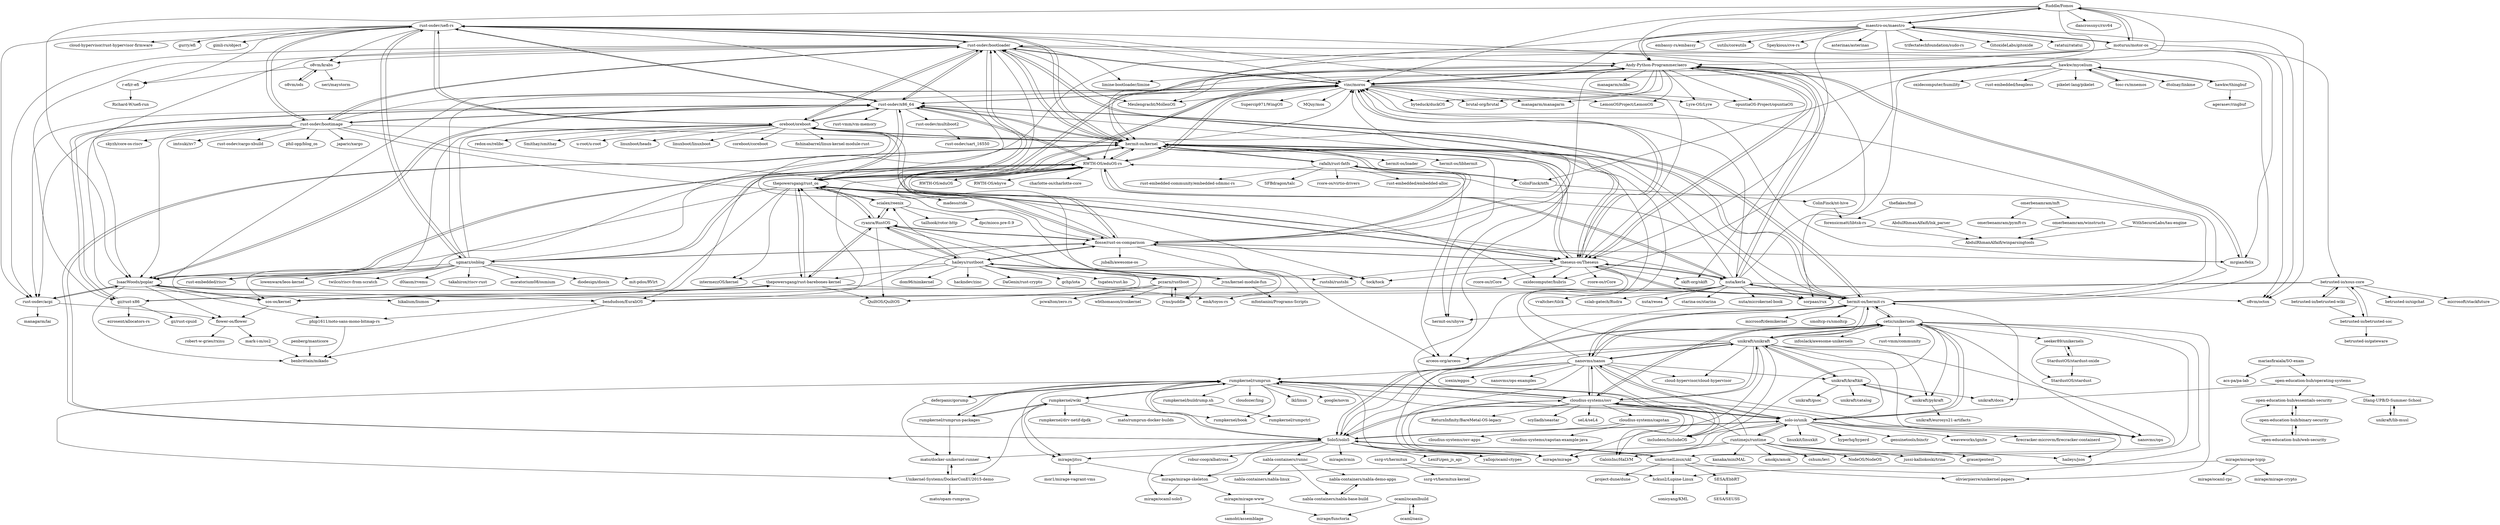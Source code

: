 digraph G {
"rust-osdev/uefi-rs" -> "rust-osdev/bootloader"
"rust-osdev/uefi-rs" -> "rust-osdev/x86_64"
"rust-osdev/uefi-rs" -> "vinc/moros"
"rust-osdev/uefi-rs" -> "oreboot/oreboot"
"rust-osdev/uefi-rs" -> "rust-osdev/acpi"
"rust-osdev/uefi-rs" -> "hermit-os/kernel"
"rust-osdev/uefi-rs" -> "rust-osdev/bootimage"
"rust-osdev/uefi-rs" -> "r-efi/r-efi"
"rust-osdev/uefi-rs" -> "o8vm/krabs"
"rust-osdev/uefi-rs" -> "thepowersgang/rust_os"
"rust-osdev/uefi-rs" -> "theseus-os/Theseus"
"rust-osdev/uefi-rs" -> "cloud-hypervisor/rust-hypervisor-firmware" ["e"=1]
"rust-osdev/uefi-rs" -> "gurry/efi"
"rust-osdev/uefi-rs" -> "sgmarz/osblog"
"rust-osdev/uefi-rs" -> "gimli-rs/object" ["e"=1]
"rust-osdev/bootimage" -> "rust-osdev/bootloader"
"rust-osdev/bootimage" -> "rust-osdev/x86_64"
"rust-osdev/bootimage" -> "rust-osdev/uefi-rs"
"rust-osdev/bootimage" -> "rust-osdev/cargo-xbuild"
"rust-osdev/bootimage" -> "vinc/moros"
"rust-osdev/bootimage" -> "hermit-os/kernel"
"rust-osdev/bootimage" -> "IsaacWoods/poplar"
"rust-osdev/bootimage" -> "phil-opp/blog_os" ["e"=1]
"rust-osdev/bootimage" -> "japaric/xargo" ["e"=1]
"rust-osdev/bootimage" -> "theseus-os/Theseus"
"rust-osdev/bootimage" -> "skyzh/core-os-riscv" ["e"=1]
"rust-osdev/bootimage" -> "rust-osdev/acpi"
"rust-osdev/bootimage" -> "flosse/rust-os-comparison"
"rust-osdev/bootimage" -> "hikalium/liumos" ["e"=1]
"rust-osdev/bootimage" -> "imtsuki/xv7" ["e"=1]
"unikraft/unikraft" -> "unikraft/kraftkit"
"unikraft/unikraft" -> "nanovms/nanos"
"unikraft/unikraft" -> "unikraft/pykraft"
"unikraft/unikraft" -> "hermit-os/hermit-rs"
"unikraft/unikraft" -> "arceos-org/arceos" ["e"=1]
"unikraft/unikraft" -> "cloudius-systems/osv"
"unikraft/unikraft" -> "cetic/unikernels"
"unikraft/unikraft" -> "hermit-os/kernel"
"unikraft/unikraft" -> "cloud-hypervisor/cloud-hypervisor" ["e"=1]
"unikraft/unikraft" -> "solo-io/unik"
"unikraft/unikraft" -> "mirage/mirage" ["e"=1]
"unikraft/unikraft" -> "Solo5/solo5"
"unikraft/unikraft" -> "includeos/IncludeOS" ["e"=1]
"unikraft/unikraft" -> "unikernelLinux/ukl"
"unikraft/unikraft" -> "nanovms/ops" ["e"=1]
"nanovms/nanos" -> "nanovms/ops" ["e"=1]
"nanovms/nanos" -> "unikraft/unikraft"
"nanovms/nanos" -> "cetic/unikernels"
"nanovms/nanos" -> "solo-io/unik"
"nanovms/nanos" -> "hermit-os/hermit-rs"
"nanovms/nanos" -> "cloudius-systems/osv"
"nanovms/nanos" -> "Solo5/solo5"
"nanovms/nanos" -> "hermit-os/kernel"
"nanovms/nanos" -> "nanovms/ops-examples"
"nanovms/nanos" -> "rumpkernel/rumprun"
"nanovms/nanos" -> "cloud-hypervisor/cloud-hypervisor" ["e"=1]
"nanovms/nanos" -> "includeos/IncludeOS" ["e"=1]
"nanovms/nanos" -> "unikraft/kraftkit"
"nanovms/nanos" -> "icexin/eggos" ["e"=1]
"nanovms/nanos" -> "mirage/mirage" ["e"=1]
"rafalh/rust-fatfs" -> "ColinFinck/ntfs"
"rafalh/rust-fatfs" -> "rust-embedded/embedded-alloc" ["e"=1]
"rafalh/rust-fatfs" -> "hermit-os/kernel"
"rafalh/rust-fatfs" -> "rust-embedded-community/embedded-sdmmc-rs" ["e"=1]
"rafalh/rust-fatfs" -> "SFBdragon/talc"
"rafalh/rust-fatfs" -> "arceos-org/arceos" ["e"=1]
"rafalh/rust-fatfs" -> "rcore-os/virtio-drivers" ["e"=1]
"oreboot/oreboot" -> "rust-osdev/uefi-rs"
"oreboot/oreboot" -> "rust-osdev/bootloader"
"oreboot/oreboot" -> "rustsbi/rustsbi" ["e"=1]
"oreboot/oreboot" -> "linuxboot/heads" ["e"=1]
"oreboot/oreboot" -> "oxidecomputer/hubris" ["e"=1]
"oreboot/oreboot" -> "linuxboot/linuxboot" ["e"=1]
"oreboot/oreboot" -> "rust-embedded/riscv" ["e"=1]
"oreboot/oreboot" -> "coreboot/coreboot" ["e"=1]
"oreboot/oreboot" -> "rust-osdev/x86_64"
"oreboot/oreboot" -> "hermit-os/kernel"
"oreboot/oreboot" -> "fishinabarrel/linux-kernel-module-rust" ["e"=1]
"oreboot/oreboot" -> "redox-os/relibc" ["e"=1]
"oreboot/oreboot" -> "tock/tock" ["e"=1]
"oreboot/oreboot" -> "Smithay/smithay" ["e"=1]
"oreboot/oreboot" -> "u-root/u-root" ["e"=1]
"betrusted-io/betrusted-wiki" -> "betrusted-io/betrusted-soc"
"betrusted-io/betrusted-wiki" -> "betrusted-io/xous-core"
"IsaacWoods/poplar" -> "rust-osdev/acpi"
"IsaacWoods/poplar" -> "sorpaas/rux"
"IsaacWoods/poplar" -> "flower-os/flower"
"IsaacWoods/poplar" -> "bendudson/EuraliOS"
"IsaacWoods/poplar" -> "RWTH-OS/eduOS-rs"
"IsaacWoods/poplar" -> "rust-osdev/x86_64"
"IsaacWoods/poplar" -> "benbrittain/mikado"
"IsaacWoods/poplar" -> "phip1611/noto-sans-mono-bitmap-rs"
"IsaacWoods/poplar" -> "sos-os/kernel"
"rust-osdev/bootloader" -> "rust-osdev/x86_64"
"rust-osdev/bootloader" -> "rust-osdev/bootimage"
"rust-osdev/bootloader" -> "rust-osdev/uefi-rs"
"rust-osdev/bootloader" -> "vinc/moros"
"rust-osdev/bootloader" -> "hermit-os/kernel"
"rust-osdev/bootloader" -> "thepowersgang/rust_os"
"rust-osdev/bootloader" -> "rust-osdev/acpi"
"rust-osdev/bootloader" -> "oreboot/oreboot"
"rust-osdev/bootloader" -> "theseus-os/Theseus"
"rust-osdev/bootloader" -> "gz/rust-x86"
"rust-osdev/bootloader" -> "limine-bootloader/limine" ["e"=1]
"rust-osdev/bootloader" -> "IsaacWoods/poplar"
"rust-osdev/bootloader" -> "Meulengracht/MollenOS" ["e"=1]
"rust-osdev/bootloader" -> "Andy-Python-Programmer/aero"
"rust-osdev/bootloader" -> "o8vm/krabs"
"nabla-containers/runnc" -> "nabla-containers/nabla-demo-apps"
"nabla-containers/runnc" -> "nabla-containers/nabla-linux"
"nabla-containers/runnc" -> "nabla-containers/nabla-base-build"
"hermit-os/kernel" -> "hermit-os/hermit-rs"
"hermit-os/kernel" -> "hermit-os/uhyve" ["e"=1]
"hermit-os/kernel" -> "rust-osdev/x86_64"
"hermit-os/kernel" -> "RWTH-OS/eduOS-rs"
"hermit-os/kernel" -> "vinc/moros"
"hermit-os/kernel" -> "theseus-os/Theseus"
"hermit-os/kernel" -> "rust-osdev/bootloader"
"hermit-os/kernel" -> "rust-osdev/uefi-rs"
"hermit-os/kernel" -> "Solo5/solo5"
"hermit-os/kernel" -> "rafalh/rust-fatfs"
"hermit-os/kernel" -> "flosse/rust-os-comparison"
"hermit-os/kernel" -> "thepowersgang/rust_os"
"hermit-os/kernel" -> "hermit-os/loader" ["e"=1]
"hermit-os/kernel" -> "hermit-os/libhermit"
"hermit-os/kernel" -> "oreboot/oreboot"
"unikernelLinux/ukl" -> "hckuo2/Lupine-Linux"
"unikernelLinux/ukl" -> "SESA/EbbRT"
"unikernelLinux/ukl" -> "Solo5/solo5"
"unikernelLinux/ukl" -> "project-dune/dune" ["e"=1]
"unikernelLinux/ukl" -> "olivierpierre/unikernel-papers"
"ssrg-vt/hermitux" -> "hckuo2/Lupine-Linux"
"ssrg-vt/hermitux" -> "ssrg-vt/hermitux-kernel"
"haileys/rustboot" -> "ryanra/RustOS"
"haileys/rustboot" -> "pczarn/rustboot"
"haileys/rustboot" -> "pcwalton/zero.rs"
"haileys/rustboot" -> "jvns/puddle"
"haileys/rustboot" -> "thepowersgang/rust_os"
"haileys/rustboot" -> "tsgates/rust.ko" ["e"=1]
"haileys/rustboot" -> "jvns/kernel-module-fun"
"haileys/rustboot" -> "dom96/nimkernel" ["e"=1]
"haileys/rustboot" -> "thepowersgang/rust-barebones-kernel"
"haileys/rustboot" -> "scialex/reenix"
"haileys/rustboot" -> "flosse/rust-os-comparison"
"haileys/rustboot" -> "hackndev/zinc" ["e"=1]
"haileys/rustboot" -> "intermezzOS/kernel" ["e"=1]
"haileys/rustboot" -> "DaGenix/rust-crypto" ["e"=1]
"haileys/rustboot" -> "gchp/iota" ["e"=1]
"jvns/kernel-module-fun" -> "mfontanini/Programs-Scripts"
"jvns/kernel-module-fun" -> "haileys/rustboot"
"betrusted-io/betrusted-soc" -> "betrusted-io/gateware"
"betrusted-io/betrusted-soc" -> "betrusted-io/xous-core"
"cloudius-systems/capstan" -> "cloudius-systems/capstan-example-java"
"cloudius-systems/capstan" -> "cloudius-systems/osv-apps"
"jvns/puddle" -> "pczarn/rustboot"
"rumpkernel/wiki" -> "rumpkernel/rumprun-packages"
"rumpkernel/wiki" -> "rumpkernel/rumprun"
"rumpkernel/wiki" -> "rumpkernel/book"
"rumpkernel/wiki" -> "Unikernel-Systems/DockerConEU2015-demo"
"rumpkernel/wiki" -> "mirage/jitsu"
"rumpkernel/wiki" -> "mato/rumprun-docker-builds"
"rumpkernel/wiki" -> "rumpkernel/drv-netif-dpdk" ["e"=1]
"SESA/EbbRT" -> "SESA/SEUSS"
"cetic/unikernels" -> "solo-io/unik"
"cetic/unikernels" -> "infoslack/awesome-unikernels"
"cetic/unikernels" -> "olivierpierre/unikernel-papers"
"cetic/unikernels" -> "Solo5/solo5"
"cetic/unikernels" -> "hermit-os/hermit-rs"
"cetic/unikernels" -> "nanovms/nanos"
"cetic/unikernels" -> "nanovms/ops" ["e"=1]
"cetic/unikernels" -> "seeker89/unikernels"
"cetic/unikernels" -> "unikraft/unikraft"
"cetic/unikernels" -> "hckuo2/Lupine-Linux"
"cetic/unikernels" -> "rust-vmm/community" ["e"=1]
"cetic/unikernels" -> "cloudius-systems/osv"
"cetic/unikernels" -> "unikraft/pykraft"
"cetic/unikernels" -> "mirage/mirage" ["e"=1]
"cetic/unikernels" -> "unikernelLinux/ukl"
"omerbenamram/mft" -> "omerbenamram/pymft-rs"
"omerbenamram/mft" -> "omerbenamram/winstructs"
"r-efi/r-efi" -> "Richard-W/uefi-run"
"pczarn/rustboot" -> "jvns/puddle"
"pczarn/rustboot" -> "wbthomason/ironkernel"
"pczarn/rustboot" -> "pcwalton/zero.rs"
"pczarn/rustboot" -> "QuiltOS/QuiltOS"
"flower-os/flower" -> "mark-i-m/os2"
"flower-os/flower" -> "robert-w-gries/rxinu"
"rust-osdev/acpi" -> "flower-os/flower"
"rust-osdev/acpi" -> "IsaacWoods/poplar"
"rust-osdev/acpi" -> "managarm/lai" ["e"=1]
"omerbenamram/winstructs" -> "AbdulRhmanAlfaifi/winparsingtools"
"nabla-containers/nabla-base-build" -> "nabla-containers/nabla-demo-apps"
"nabla-containers/nabla-demo-apps" -> "nabla-containers/nabla-base-build"
"Dlang-UPB/D-Summer-School" -> "unikraft/lib-musl"
"sgmarz/osblog" -> "d0iasm/rvemu" ["e"=1]
"sgmarz/osblog" -> "takahirox/riscv-rust" ["e"=1]
"sgmarz/osblog" -> "moratorium08/osmium" ["e"=1]
"sgmarz/osblog" -> "IsaacWoods/poplar"
"sgmarz/osblog" -> "diodesign/diosix" ["e"=1]
"sgmarz/osblog" -> "rust-embedded/riscv" ["e"=1]
"sgmarz/osblog" -> "flosse/rust-os-comparison"
"sgmarz/osblog" -> "RWTH-OS/eduOS-rs"
"sgmarz/osblog" -> "hermit-os/kernel"
"sgmarz/osblog" -> "rust-osdev/uefi-rs"
"sgmarz/osblog" -> "oreboot/oreboot"
"sgmarz/osblog" -> "vinc/moros"
"sgmarz/osblog" -> "mit-pdos/RVirt" ["e"=1]
"sgmarz/osblog" -> "lowenware/leos-kernel"
"sgmarz/osblog" -> "twilco/riscv-from-scratch"
"scialex/reenix" -> "ryanra/RustOS"
"scialex/reenix" -> "dpc/mioco.pre-0.9" ["e"=1]
"scialex/reenix" -> "tailhook/rotor-http" ["e"=1]
"scialex/reenix" -> "thepowersgang/rust_os"
"hawkw/mycelium" -> "tosc-rs/mnemos"
"hawkw/mycelium" -> "hawkw/thingbuf"
"hawkw/mycelium" -> "dtolnay/linkme" ["e"=1]
"hawkw/mycelium" -> "vinc/moros"
"hawkw/mycelium" -> "oxidecomputer/humility" ["e"=1]
"hawkw/mycelium" -> "RWTH-OS/eduOS-rs"
"hawkw/mycelium" -> "rust-embedded/heapless" ["e"=1]
"hawkw/mycelium" -> "pikelet-lang/pikelet" ["e"=1]
"hawkw/mycelium" -> "sos-os/kernel"
"hermit-os/hermit-rs" -> "hermit-os/kernel"
"hermit-os/hermit-rs" -> "hermit-os/uhyve" ["e"=1]
"hermit-os/hermit-rs" -> "theseus-os/Theseus"
"hermit-os/hermit-rs" -> "cetic/unikernels"
"hermit-os/hermit-rs" -> "rust-osdev/x86_64"
"hermit-os/hermit-rs" -> "vinc/moros"
"hermit-os/hermit-rs" -> "nanovms/nanos"
"hermit-os/hermit-rs" -> "unikraft/unikraft"
"hermit-os/hermit-rs" -> "mirage/mirage" ["e"=1]
"hermit-os/hermit-rs" -> "oreboot/oreboot"
"hermit-os/hermit-rs" -> "nuta/kerla"
"hermit-os/hermit-rs" -> "rust-osdev/bootloader"
"hermit-os/hermit-rs" -> "microsoft/demikernel" ["e"=1]
"hermit-os/hermit-rs" -> "smoltcp-rs/smoltcp" ["e"=1]
"hermit-os/hermit-rs" -> "RWTH-OS/eduOS-rs"
"vinc/moros" -> "opuntiaOS-Project/opuntiaOS" ["e"=1]
"vinc/moros" -> "byteduck/duckOS" ["e"=1]
"vinc/moros" -> "Andy-Python-Programmer/aero"
"vinc/moros" -> "RWTH-OS/eduOS-rs"
"vinc/moros" -> "brutal-org/brutal" ["e"=1]
"vinc/moros" -> "managarm/managarm" ["e"=1]
"vinc/moros" -> "Meulengracht/MollenOS" ["e"=1]
"vinc/moros" -> "rust-osdev/x86_64"
"vinc/moros" -> "LemonOSProject/LemonOS" ["e"=1]
"vinc/moros" -> "theseus-os/Theseus"
"vinc/moros" -> "Lyre-OS/Lyre" ["e"=1]
"vinc/moros" -> "Supercip971/WingOS" ["e"=1]
"vinc/moros" -> "thepowersgang/rust_os"
"vinc/moros" -> "rust-osdev/bootloader"
"vinc/moros" -> "MQuy/mos" ["e"=1]
"thepowersgang/rust_os" -> "thepowersgang/rust-barebones-kernel"
"thepowersgang/rust_os" -> "flosse/rust-os-comparison"
"thepowersgang/rust_os" -> "vinc/moros"
"thepowersgang/rust_os" -> "theseus-os/Theseus"
"thepowersgang/rust_os" -> "ryanra/RustOS"
"thepowersgang/rust_os" -> "intermezzOS/kernel" ["e"=1]
"thepowersgang/rust_os" -> "rust-osdev/x86_64"
"thepowersgang/rust_os" -> "rust-osdev/bootloader"
"thepowersgang/rust_os" -> "sos-os/kernel"
"thepowersgang/rust_os" -> "Andy-Python-Programmer/aero"
"thepowersgang/rust_os" -> "scialex/reenix"
"thepowersgang/rust_os" -> "IsaacWoods/poplar"
"thepowersgang/rust_os" -> "hermit-os/kernel"
"thepowersgang/rust_os" -> "madeso/ride" ["e"=1]
"thepowersgang/rust_os" -> "RWTH-OS/eduOS-rs"
"runtimejs/runtime" -> "solo-io/unik"
"runtimejs/runtime" -> "cshum/levi" ["e"=1]
"runtimejs/runtime" -> "NodeOS/NodeOS" ["e"=1]
"runtimejs/runtime" -> "haileys/jsos" ["e"=1]
"runtimejs/runtime" -> "jussi-kalliokoski/trine" ["e"=1]
"runtimejs/runtime" -> "GaloisInc/HaLVM" ["e"=1]
"runtimejs/runtime" -> "rumpkernel/rumprun"
"runtimejs/runtime" -> "cloudius-systems/osv"
"runtimejs/runtime" -> "graue/gentest" ["e"=1]
"runtimejs/runtime" -> "kanaka/miniMAL" ["e"=1]
"runtimejs/runtime" -> "mirage/jitsu"
"runtimejs/runtime" -> "amokjs/amok" ["e"=1]
"thepowersgang/rust-barebones-kernel" -> "thepowersgang/rust_os"
"thepowersgang/rust-barebones-kernel" -> "QuiltOS/QuiltOS"
"thepowersgang/rust-barebones-kernel" -> "emk/toyos-rs"
"thepowersgang/rust-barebones-kernel" -> "ryanra/RustOS"
"thepowersgang/rust-barebones-kernel" -> "sos-os/kernel"
"thepowersgang/rust-barebones-kernel" -> "gz/rust-x86"
"ryanra/RustOS" -> "haileys/rustboot"
"ryanra/RustOS" -> "thepowersgang/rust-barebones-kernel"
"ryanra/RustOS" -> "scialex/reenix"
"ryanra/RustOS" -> "jvns/puddle"
"ryanra/RustOS" -> "QuiltOS/QuiltOS"
"ryanra/RustOS" -> "thepowersgang/rust_os"
"ryanra/RustOS" -> "pczarn/rustboot"
"ryanra/RustOS" -> "flosse/rust-os-comparison"
"betrusted-io/xous-core" -> "betrusted-io/betrusted-soc"
"betrusted-io/xous-core" -> "betrusted-io/betrusted-wiki"
"betrusted-io/xous-core" -> "betrusted-io/sigchat"
"betrusted-io/xous-core" -> "bendudson/EuraliOS"
"betrusted-io/xous-core" -> "sorpaas/rux"
"betrusted-io/xous-core" -> "microsoft/stackfuture" ["e"=1]
"mirage/jitsu" -> "mirage/mirage-skeleton"
"mirage/jitsu" -> "mor1/mirage-vagrant-vms"
"o8vm/ods" -> "o8vm/krabs"
"hckuo2/Lupine-Linux" -> "sonicyang/KML"
"unikraft/pykraft" -> "unikraft/eurosys21-artifacts"
"unikraft/pykraft" -> "unikraft/kraftkit"
"o8vm/krabs" -> "o8vm/ods"
"o8vm/krabs" -> "r-efi/r-efi"
"o8vm/krabs" -> "neri/maystorm"
"open-education-hub/binary-security" -> "open-education-hub/essentials-security"
"open-education-hub/binary-security" -> "open-education-hub/web-security"
"open-education-hub/web-security" -> "open-education-hub/binary-security"
"open-education-hub/web-security" -> "open-education-hub/essentials-security"
"unikraft/lib-musl" -> "Dlang-UPB/D-Summer-School"
"maestro-os/maestro" -> "moturus/motor-os"
"maestro-os/maestro" -> "asterinas/asterinas" ["e"=1]
"maestro-os/maestro" -> "theseus-os/Theseus"
"maestro-os/maestro" -> "o8vm/octox" ["e"=1]
"maestro-os/maestro" -> "vinc/moros"
"maestro-os/maestro" -> "Ruddle/Fomos"
"maestro-os/maestro" -> "Andy-Python-Programmer/aero"
"maestro-os/maestro" -> "trifectatechfoundation/sudo-rs" ["e"=1]
"maestro-os/maestro" -> "GitoxideLabs/gitoxide" ["e"=1]
"maestro-os/maestro" -> "ratatui/ratatui" ["e"=1]
"maestro-os/maestro" -> "embassy-rs/embassy" ["e"=1]
"maestro-os/maestro" -> "uutils/coreutils" ["e"=1]
"maestro-os/maestro" -> "hermit-os/kernel"
"maestro-os/maestro" -> "Speykious/cve-rs" ["e"=1]
"maestro-os/maestro" -> "oxidecomputer/hubris" ["e"=1]
"gz/rust-x86" -> "rust-osdev/x86_64"
"gz/rust-x86" -> "gz/rust-cpuid"
"gz/rust-x86" -> "thepowersgang/rust-barebones-kernel"
"gz/rust-x86" -> "ezrosent/allocators-rs" ["e"=1]
"nuta/kerla" -> "nuta/resea" ["e"=1]
"nuta/kerla" -> "Andy-Python-Programmer/aero"
"nuta/kerla" -> "theseus-os/Theseus"
"nuta/kerla" -> "RWTH-OS/eduOS-rs"
"nuta/kerla" -> "vinc/moros"
"nuta/kerla" -> "thepowersgang/rust_os"
"nuta/kerla" -> "hermit-os/hermit-rs"
"nuta/kerla" -> "starina-os/starina" ["e"=1]
"nuta/kerla" -> "o8vm/octox" ["e"=1]
"nuta/kerla" -> "nuta/microkernel-book" ["e"=1]
"nuta/kerla" -> "vvaltchev/tilck" ["e"=1]
"nuta/kerla" -> "rust-osdev/uefi-rs"
"nuta/kerla" -> "hikalium/liumos" ["e"=1]
"nuta/kerla" -> "hermit-os/kernel"
"nuta/kerla" -> "sslab-gatech/Rudra" ["e"=1]
"Andy-Python-Programmer/aero" -> "vinc/moros"
"Andy-Python-Programmer/aero" -> "managarm/managarm" ["e"=1]
"Andy-Python-Programmer/aero" -> "limine-bootloader/limine" ["e"=1]
"Andy-Python-Programmer/aero" -> "Lyre-OS/Lyre" ["e"=1]
"Andy-Python-Programmer/aero" -> "theseus-os/Theseus"
"Andy-Python-Programmer/aero" -> "LemonOSProject/LemonOS" ["e"=1]
"Andy-Python-Programmer/aero" -> "skift-org/skift" ["e"=1]
"Andy-Python-Programmer/aero" -> "opuntiaOS-Project/opuntiaOS" ["e"=1]
"Andy-Python-Programmer/aero" -> "thepowersgang/rust_os"
"Andy-Python-Programmer/aero" -> "mrgian/felix"
"Andy-Python-Programmer/aero" -> "brutal-org/brutal" ["e"=1]
"Andy-Python-Programmer/aero" -> "byteduck/duckOS" ["e"=1]
"Andy-Python-Programmer/aero" -> "Meulengracht/MollenOS" ["e"=1]
"Andy-Python-Programmer/aero" -> "managarm/mlibc" ["e"=1]
"Andy-Python-Programmer/aero" -> "nuta/kerla"
"rumpkernel/rumprun" -> "rumpkernel/rumprun-packages"
"rumpkernel/rumprun" -> "Solo5/solo5"
"rumpkernel/rumprun" -> "rumpkernel/wiki"
"rumpkernel/rumprun" -> "deferpanic/gorump"
"rumpkernel/rumprun" -> "solo-io/unik"
"rumpkernel/rumprun" -> "mirage/mirage" ["e"=1]
"rumpkernel/rumprun" -> "cloudius-systems/osv"
"rumpkernel/rumprun" -> "mirage/jitsu"
"rumpkernel/rumprun" -> "GaloisInc/HaLVM" ["e"=1]
"rumpkernel/rumprun" -> "rumpkernel/book"
"rumpkernel/rumprun" -> "lkl/linux" ["e"=1]
"rumpkernel/rumprun" -> "rumpkernel/buildrump.sh"
"rumpkernel/rumprun" -> "Unikernel-Systems/DockerConEU2015-demo"
"rumpkernel/rumprun" -> "google/novm" ["e"=1]
"rumpkernel/rumprun" -> "cloudozer/ling" ["e"=1]
"rumpkernel/rumprun-packages" -> "rumpkernel/rumprun"
"rumpkernel/rumprun-packages" -> "rumpkernel/wiki"
"rumpkernel/rumprun-packages" -> "mato/docker-unikernel-runner"
"open-education-hub/essentials-security" -> "open-education-hub/binary-security"
"ColinFinck/nt-hive" -> "forensicmatt/libtsk-rs"
"WithSecureLabs/tau-engine" -> "AbdulRhmanAlfaifi/winparsingtools"
"AbdulRhmanAlfaifi/lnk_parser" -> "AbdulRhmanAlfaifi/winparsingtools"
"StardustOS/stardust-oxide" -> "StardustOS/stardust"
"StardustOS/stardust-oxide" -> "seeker89/unikernels"
"forensicmatt/libtsk-rs" -> "AbdulRhmanAlfaifi/winparsingtools"
"rust-osdev/x86_64" -> "rust-osdev/bootloader"
"rust-osdev/x86_64" -> "rust-osdev/bootimage"
"rust-osdev/x86_64" -> "rust-osdev/uefi-rs"
"rust-osdev/x86_64" -> "vinc/moros"
"rust-osdev/x86_64" -> "gz/rust-x86"
"rust-osdev/x86_64" -> "rust-osdev/acpi"
"rust-osdev/x86_64" -> "hermit-os/kernel"
"rust-osdev/x86_64" -> "RWTH-OS/eduOS-rs"
"rust-osdev/x86_64" -> "thepowersgang/rust_os"
"rust-osdev/x86_64" -> "IsaacWoods/poplar"
"rust-osdev/x86_64" -> "rust-osdev/multiboot2"
"rust-osdev/x86_64" -> "hermit-os/hermit-rs"
"rust-osdev/x86_64" -> "hermit-os/uhyve" ["e"=1]
"rust-osdev/x86_64" -> "oreboot/oreboot"
"rust-osdev/x86_64" -> "rust-vmm/vm-memory" ["e"=1]
"hawkw/thingbuf" -> "hawkw/mycelium"
"hawkw/thingbuf" -> "agerasev/ringbuf" ["e"=1]
"Unikernel-Systems/DockerConEU2015-demo" -> "mato/opam-rumprun"
"Unikernel-Systems/DockerConEU2015-demo" -> "mato/docker-unikernel-runner"
"unikraft/kraftkit" -> "unikraft/pykraft"
"unikraft/kraftkit" -> "unikraft/catalog"
"unikraft/kraftkit" -> "unikraft/docs"
"unikraft/kraftkit" -> "unikraft/unikraft"
"unikraft/kraftkit" -> "unikraft/gsoc"
"mirage/mirage-tcpip" -> "mirage/ocaml-rpc"
"mirage/mirage-tcpip" -> "mirage/mirage-skeleton"
"mirage/mirage-tcpip" -> "mirage/mirage-crypto"
"ColinFinck/ntfs" -> "ColinFinck/nt-hive"
"ColinFinck/ntfs" -> "rafalh/rust-fatfs"
"theflakes/fmd" -> "forensicmatt/libtsk-rs"
"deferpanic/gorump" -> "rumpkernel/rumprun"
"deferpanic/gorump" -> "mato/docker-unikernel-runner"
"Solo5/solo5" -> "rumpkernel/rumprun"
"Solo5/solo5" -> "mirage/mirage" ["e"=1]
"Solo5/solo5" -> "robur-coop/albatross"
"Solo5/solo5" -> "mirage/ocaml-solo5"
"Solo5/solo5" -> "mirage/irmin" ["e"=1]
"Solo5/solo5" -> "cloudius-systems/osv"
"Solo5/solo5" -> "LexiFi/gen_js_api" ["e"=1]
"Solo5/solo5" -> "nabla-containers/runnc"
"Solo5/solo5" -> "hermit-os/kernel"
"Solo5/solo5" -> "mirage/mirage-skeleton"
"Solo5/solo5" -> "cetic/unikernels"
"Solo5/solo5" -> "mato/docker-unikernel-runner"
"Solo5/solo5" -> "unikernelLinux/ukl"
"Solo5/solo5" -> "yallop/ocaml-ctypes" ["e"=1]
"Solo5/solo5" -> "solo-io/unik"
"open-education-hub/operating-systems" -> "Dlang-UPB/D-Summer-School"
"open-education-hub/operating-systems" -> "open-education-hub/essentials-security"
"open-education-hub/operating-systems" -> "unikraft/docs"
"flosse/rust-os-comparison" -> "thepowersgang/rust_os"
"flosse/rust-os-comparison" -> "vinc/moros"
"flosse/rust-os-comparison" -> "theseus-os/Theseus"
"flosse/rust-os-comparison" -> "RWTH-OS/eduOS-rs"
"flosse/rust-os-comparison" -> "hermit-os/kernel"
"flosse/rust-os-comparison" -> "Andy-Python-Programmer/aero"
"flosse/rust-os-comparison" -> "sgmarz/osblog"
"flosse/rust-os-comparison" -> "ryanra/RustOS"
"flosse/rust-os-comparison" -> "sos-os/kernel"
"flosse/rust-os-comparison" -> "arceos-org/arceos" ["e"=1]
"flosse/rust-os-comparison" -> "haileys/rustboot"
"flosse/rust-os-comparison" -> "jubalh/awesome-os" ["e"=1]
"flosse/rust-os-comparison" -> "tock/tock" ["e"=1]
"flosse/rust-os-comparison" -> "mrgian/felix"
"flosse/rust-os-comparison" -> "rust-osdev/bootloader"
"sos-os/kernel" -> "thepowersgang/rust-barebones-kernel"
"sos-os/kernel" -> "flower-os/flower"
"phip1611/noto-sans-mono-bitmap-rs" -> "benbrittain/mikado"
"seeker89/unikernels" -> "StardustOS/stardust-oxide"
"seeker89/unikernels" -> "StardustOS/stardust"
"bendudson/EuraliOS" -> "phip1611/noto-sans-mono-bitmap-rs"
"bendudson/EuraliOS" -> "benbrittain/mikado"
"rust-osdev/multiboot2" -> "rust-osdev/uart_16550"
"mirage/mirage-www" -> "mirage/functoria"
"mirage/mirage-www" -> "samoht/assemblage"
"ocaml/ocamlbuild" -> "ocaml/oasis"
"ocaml/ocamlbuild" -> "mirage/functoria"
"solo-io/unik" -> "rumpkernel/rumprun"
"solo-io/unik" -> "cloudius-systems/osv"
"solo-io/unik" -> "cetic/unikernels"
"solo-io/unik" -> "mirage/mirage" ["e"=1]
"solo-io/unik" -> "includeos/IncludeOS" ["e"=1]
"solo-io/unik" -> "nanovms/nanos"
"solo-io/unik" -> "Solo5/solo5"
"solo-io/unik" -> "firecracker-microvm/firecracker-containerd" ["e"=1]
"solo-io/unik" -> "linuxkit/linuxkit" ["e"=1]
"solo-io/unik" -> "hyperhq/hyperd" ["e"=1]
"solo-io/unik" -> "genuinetools/binctr" ["e"=1]
"solo-io/unik" -> "weaveworks/ignite" ["e"=1]
"solo-io/unik" -> "runtimejs/runtime"
"solo-io/unik" -> "nanovms/ops" ["e"=1]
"solo-io/unik" -> "hermit-os/hermit-rs"
"mato/docker-unikernel-runner" -> "Unikernel-Systems/DockerConEU2015-demo"
"mariasfiraiala/SO-exam" -> "acs-pa/pa-lab"
"mariasfiraiala/SO-exam" -> "open-education-hub/operating-systems"
"sorpaas/rux" -> "IsaacWoods/poplar"
"tosc-rs/mnemos" -> "hawkw/mycelium"
"mrgian/felix" -> "Andy-Python-Programmer/aero"
"mrgian/felix" -> "vinc/moros"
"ocaml/oasis" -> "ocaml/ocamlbuild"
"rumpkernel/buildrump.sh" -> "rumpkernel/rumpctrl"
"Ruddle/Fomos" -> "o8vm/octox" ["e"=1]
"Ruddle/Fomos" -> "dancrossnyc/rxv64"
"Ruddle/Fomos" -> "moturus/motor-os"
"Ruddle/Fomos" -> "Andy-Python-Programmer/aero"
"Ruddle/Fomos" -> "maestro-os/maestro"
"Ruddle/Fomos" -> "ColinFinck/ntfs"
"Ruddle/Fomos" -> "sorpaas/rux"
"Ruddle/Fomos" -> "vinc/moros"
"Ruddle/Fomos" -> "IsaacWoods/poplar"
"cloudius-systems/osv" -> "solo-io/unik"
"cloudius-systems/osv" -> "rumpkernel/rumprun"
"cloudius-systems/osv" -> "Solo5/solo5"
"cloudius-systems/osv" -> "mirage/mirage" ["e"=1]
"cloudius-systems/osv" -> "includeos/IncludeOS" ["e"=1]
"cloudius-systems/osv" -> "cloudius-systems/capstan"
"cloudius-systems/osv" -> "unikraft/unikraft"
"cloudius-systems/osv" -> "nanovms/nanos"
"cloudius-systems/osv" -> "ReturnInfinity/BareMetal-OS-legacy" ["e"=1]
"cloudius-systems/osv" -> "scylladb/seastar" ["e"=1]
"cloudius-systems/osv" -> "haileys/jsos" ["e"=1]
"cloudius-systems/osv" -> "GaloisInc/HaLVM" ["e"=1]
"cloudius-systems/osv" -> "cetic/unikernels"
"cloudius-systems/osv" -> "seL4/seL4" ["e"=1]
"cloudius-systems/osv" -> "hermit-os/kernel"
"moturus/motor-os" -> "maestro-os/maestro"
"moturus/motor-os" -> "Ruddle/Fomos"
"moturus/motor-os" -> "bendudson/EuraliOS"
"moturus/motor-os" -> "hermit-os/kernel"
"moturus/motor-os" -> "Andy-Python-Programmer/aero"
"moturus/motor-os" -> "o8vm/octox" ["e"=1]
"moturus/motor-os" -> "betrusted-io/xous-core"
"moturus/motor-os" -> "mrgian/felix"
"RWTH-OS/eduOS-rs" -> "vinc/moros"
"RWTH-OS/eduOS-rs" -> "hermit-os/kernel"
"RWTH-OS/eduOS-rs" -> "flosse/rust-os-comparison"
"RWTH-OS/eduOS-rs" -> "RWTH-OS/eduOS"
"RWTH-OS/eduOS-rs" -> "rust-osdev/x86_64"
"RWTH-OS/eduOS-rs" -> "IsaacWoods/poplar"
"RWTH-OS/eduOS-rs" -> "bendudson/EuraliOS"
"RWTH-OS/eduOS-rs" -> "sos-os/kernel"
"RWTH-OS/eduOS-rs" -> "sorpaas/rux"
"RWTH-OS/eduOS-rs" -> "thepowersgang/rust_os"
"RWTH-OS/eduOS-rs" -> "emk/toyos-rs"
"RWTH-OS/eduOS-rs" -> "RWTH-OS/ehyve"
"RWTH-OS/eduOS-rs" -> "nuta/kerla"
"RWTH-OS/eduOS-rs" -> "charlotte-os/charlotte-core" ["e"=1]
"RWTH-OS/eduOS-rs" -> "sgmarz/osblog"
"penberg/manticore" -> "benbrittain/mikado"
"mirage/mirage-skeleton" -> "mirage/mirage-www"
"mirage/mirage-skeleton" -> "mirage/ocaml-solo5"
"theseus-os/Theseus" -> "vinc/moros"
"theseus-os/Theseus" -> "Andy-Python-Programmer/aero"
"theseus-os/Theseus" -> "flosse/rust-os-comparison"
"theseus-os/Theseus" -> "hermit-os/kernel"
"theseus-os/Theseus" -> "thepowersgang/rust_os"
"theseus-os/Theseus" -> "hermit-os/hermit-rs"
"theseus-os/Theseus" -> "rcore-os/zCore" ["e"=1]
"theseus-os/Theseus" -> "arceos-org/arceos" ["e"=1]
"theseus-os/Theseus" -> "rust-osdev/bootloader"
"theseus-os/Theseus" -> "nuta/kerla"
"theseus-os/Theseus" -> "tock/tock" ["e"=1]
"theseus-os/Theseus" -> "oxidecomputer/hubris" ["e"=1]
"theseus-os/Theseus" -> "rustsbi/rustsbi" ["e"=1]
"theseus-os/Theseus" -> "rcore-os/rCore" ["e"=1]
"theseus-os/Theseus" -> "skift-org/skift" ["e"=1]
"mark-i-m/os2" -> "benbrittain/mikado"
"rust-osdev/uefi-rs" ["l"="-25.093,-22.772"]
"rust-osdev/bootloader" ["l"="-25.065,-22.781"]
"rust-osdev/x86_64" ["l"="-25.072,-22.758"]
"vinc/moros" ["l"="-25.035,-22.787"]
"oreboot/oreboot" ["l"="-25.119,-22.756"]
"rust-osdev/acpi" ["l"="-25.028,-22.741"]
"hermit-os/kernel" ["l"="-25.093,-22.809"]
"rust-osdev/bootimage" ["l"="-25.054,-22.742"]
"r-efi/r-efi" ["l"="-25.153,-22.804"]
"o8vm/krabs" ["l"="-25.102,-22.862"]
"thepowersgang/rust_os" ["l"="-25.02,-22.76"]
"theseus-os/Theseus" ["l"="-25.048,-22.809"]
"cloud-hypervisor/rust-hypervisor-firmware" ["l"="-25.179,-22.328"]
"gurry/efi" ["l"="-25.127,-22.722"]
"sgmarz/osblog" ["l"="-25.076,-22.733"]
"gimli-rs/object" ["l"="-9.332,-6.46"]
"rust-osdev/cargo-xbuild" ["l"="-25.072,-22.656"]
"IsaacWoods/poplar" ["l"="-25.015,-22.78"]
"phil-opp/blog_os" ["l"="-9.581,-5.741"]
"japaric/xargo" ["l"="-8.351,-5.782"]
"skyzh/core-os-riscv" ["l"="-9.582,-8.686"]
"flosse/rust-os-comparison" ["l"="-25.001,-22.764"]
"hikalium/liumos" ["l"="4.59,-39.921"]
"imtsuki/xv7" ["l"="-4.883,19.168"]
"unikraft/unikraft" ["l"="-25.183,-22.886"]
"unikraft/kraftkit" ["l"="-25.167,-22.938"]
"nanovms/nanos" ["l"="-25.202,-22.854"]
"unikraft/pykraft" ["l"="-25.19,-22.93"]
"hermit-os/hermit-rs" ["l"="-25.13,-22.83"]
"arceos-org/arceos" ["l"="-9.583,-8.811"]
"cloudius-systems/osv" ["l"="-25.242,-22.839"]
"cetic/unikernels" ["l"="-25.217,-22.892"]
"cloud-hypervisor/cloud-hypervisor" ["l"="8.341,-9.152"]
"solo-io/unik" ["l"="-25.259,-22.866"]
"mirage/mirage" ["l"="-25.785,-22.653"]
"Solo5/solo5" ["l"="-25.256,-22.892"]
"includeos/IncludeOS" ["l"="-19.782,-25.928"]
"unikernelLinux/ukl" ["l"="-25.239,-22.93"]
"nanovms/ops" ["l"="-1.508,3.298"]
"nanovms/ops-examples" ["l"="-25.235,-22.798"]
"rumpkernel/rumprun" ["l"="-25.314,-22.847"]
"icexin/eggos" ["l"="-16.248,-45.88"]
"rafalh/rust-fatfs" ["l"="-25.039,-22.904"]
"ColinFinck/ntfs" ["l"="-24.99,-22.935"]
"rust-embedded/embedded-alloc" ["l"="-8.217,-5.847"]
"rust-embedded-community/embedded-sdmmc-rs" ["l"="-8.181,-5.827"]
"SFBdragon/talc" ["l"="-25.024,-22.972"]
"rcore-os/virtio-drivers" ["l"="-9.576,-8.783"]
"rustsbi/rustsbi" ["l"="-9.562,-8.83"]
"linuxboot/heads" ["l"="-40.522,-33.956"]
"oxidecomputer/hubris" ["l"="-8.307,-5.7"]
"linuxboot/linuxboot" ["l"="-40.384,-33.925"]
"rust-embedded/riscv" ["l"="-8.335,-5.823"]
"coreboot/coreboot" ["l"="-40.496,-33.936"]
"fishinabarrel/linux-kernel-module-rust" ["l"="-9.634,-6.172"]
"redox-os/relibc" ["l"="-9.881,-5.897"]
"tock/tock" ["l"="-8.345,-5.736"]
"Smithay/smithay" ["l"="-16.265,-3.729"]
"u-root/u-root" ["l"="-16.204,-45.882"]
"betrusted-io/betrusted-wiki" ["l"="-25.166,-22.784"]
"betrusted-io/betrusted-soc" ["l"="-25.167,-22.764"]
"betrusted-io/xous-core" ["l"="-25.12,-22.796"]
"sorpaas/rux" ["l"="-25.032,-22.83"]
"flower-os/flower" ["l"="-24.967,-22.759"]
"bendudson/EuraliOS" ["l"="-25.003,-22.796"]
"RWTH-OS/eduOS-rs" ["l"="-25.044,-22.763"]
"benbrittain/mikado" ["l"="-24.95,-22.793"]
"phip1611/noto-sans-mono-bitmap-rs" ["l"="-24.973,-22.785"]
"sos-os/kernel" ["l"="-24.997,-22.732"]
"gz/rust-x86" ["l"="-25.028,-22.711"]
"limine-bootloader/limine" ["l"="-23.784,-23.156"]
"Meulengracht/MollenOS" ["l"="-23.795,-23.221"]
"Andy-Python-Programmer/aero" ["l"="-25.007,-22.817"]
"nabla-containers/runnc" ["l"="-25.327,-22.971"]
"nabla-containers/nabla-demo-apps" ["l"="-25.346,-22.999"]
"nabla-containers/nabla-linux" ["l"="-25.361,-22.988"]
"nabla-containers/nabla-base-build" ["l"="-25.33,-23.001"]
"hermit-os/uhyve" ["l"="-25.195,-22.314"]
"hermit-os/loader" ["l"="-25.191,-22.247"]
"hermit-os/libhermit" ["l"="-25.163,-22.738"]
"hckuo2/Lupine-Linux" ["l"="-25.222,-22.972"]
"SESA/EbbRT" ["l"="-25.273,-22.968"]
"project-dune/dune" ["l"="-25.103,-22.253"]
"olivierpierre/unikernel-papers" ["l"="-25.219,-22.941"]
"ssrg-vt/hermitux" ["l"="-25.226,-23.045"]
"ssrg-vt/hermitux-kernel" ["l"="-25.234,-23.075"]
"haileys/rustboot" ["l"="-24.926,-22.726"]
"ryanra/RustOS" ["l"="-24.959,-22.732"]
"pczarn/rustboot" ["l"="-24.91,-22.69"]
"pcwalton/zero.rs" ["l"="-24.882,-22.691"]
"jvns/puddle" ["l"="-24.903,-22.709"]
"tsgates/rust.ko" ["l"="-9.774,-6.057"]
"jvns/kernel-module-fun" ["l"="-24.861,-22.721"]
"dom96/nimkernel" ["l"="-23.499,-22.366"]
"thepowersgang/rust-barebones-kernel" ["l"="-24.984,-22.715"]
"scialex/reenix" ["l"="-24.961,-22.711"]
"hackndev/zinc" ["l"="-8.344,-5.695"]
"intermezzOS/kernel" ["l"="-9.876,-5.78"]
"DaGenix/rust-crypto" ["l"="-10.032,-5.941"]
"gchp/iota" ["l"="-9.934,-5.701"]
"mfontanini/Programs-Scripts" ["l"="-24.813,-22.709"]
"betrusted-io/gateware" ["l"="-25.198,-22.737"]
"cloudius-systems/capstan" ["l"="-25.3,-22.76"]
"cloudius-systems/capstan-example-java" ["l"="-25.323,-22.746"]
"cloudius-systems/osv-apps" ["l"="-25.327,-22.722"]
"rumpkernel/wiki" ["l"="-25.361,-22.823"]
"rumpkernel/rumprun-packages" ["l"="-25.336,-22.82"]
"rumpkernel/book" ["l"="-25.357,-22.796"]
"Unikernel-Systems/DockerConEU2015-demo" ["l"="-25.377,-22.839"]
"mirage/jitsu" ["l"="-25.368,-22.885"]
"mato/rumprun-docker-builds" ["l"="-25.389,-22.806"]
"rumpkernel/drv-netif-dpdk" ["l"="6.086,-5.001"]
"SESA/SEUSS" ["l"="-25.289,-22.99"]
"infoslack/awesome-unikernels" ["l"="-25.208,-22.824"]
"seeker89/unikernels" ["l"="-25.248,-22.984"]
"rust-vmm/community" ["l"="-25.174,-22.282"]
"omerbenamram/mft" ["l"="-24.835,-23.114"]
"omerbenamram/pymft-rs" ["l"="-24.818,-23.131"]
"omerbenamram/winstructs" ["l"="-24.857,-23.089"]
"Richard-W/uefi-run" ["l"="-25.201,-22.773"]
"wbthomason/ironkernel" ["l"="-24.886,-22.66"]
"QuiltOS/QuiltOS" ["l"="-24.942,-22.69"]
"mark-i-m/os2" ["l"="-24.933,-22.779"]
"robert-w-gries/rxinu" ["l"="-24.922,-22.764"]
"managarm/lai" ["l"="-23.734,-23.311"]
"AbdulRhmanAlfaifi/winparsingtools" ["l"="-24.881,-23.063"]
"Dlang-UPB/D-Summer-School" ["l"="-25.141,-23.113"]
"unikraft/lib-musl" ["l"="-25.141,-23.131"]
"d0iasm/rvemu" ["l"="-22.371,-23.297"]
"takahirox/riscv-rust" ["l"="-22.411,-23.25"]
"moratorium08/osmium" ["l"="-25.243,-22.422"]
"diodesign/diosix" ["l"="-25.199,-22.379"]
"mit-pdos/RVirt" ["l"="-25.155,-22.365"]
"lowenware/leos-kernel" ["l"="-25.102,-22.673"]
"twilco/riscv-from-scratch" ["l"="-25.1,-22.692"]
"dpc/mioco.pre-0.9" ["l"="-7.916,-6.74"]
"tailhook/rotor-http" ["l"="-7.921,-6.698"]
"hawkw/mycelium" ["l"="-25.015,-22.67"]
"tosc-rs/mnemos" ["l"="-25.025,-22.624"]
"hawkw/thingbuf" ["l"="-24.991,-22.622"]
"dtolnay/linkme" ["l"="-9.859,-6.509"]
"oxidecomputer/humility" ["l"="-24.875,-24.063"]
"rust-embedded/heapless" ["l"="-8.226,-5.791"]
"pikelet-lang/pikelet" ["l"="-21.994,-20.295"]
"nuta/kerla" ["l"="-25.068,-22.827"]
"microsoft/demikernel" ["l"="1.835,14.322"]
"smoltcp-rs/smoltcp" ["l"="-9.879,-6.065"]
"opuntiaOS-Project/opuntiaOS" ["l"="-23.799,-23.206"]
"byteduck/duckOS" ["l"="-23.818,-23.213"]
"brutal-org/brutal" ["l"="-23.786,-23.193"]
"managarm/managarm" ["l"="-23.808,-23.176"]
"LemonOSProject/LemonOS" ["l"="-23.823,-23.171"]
"Lyre-OS/Lyre" ["l"="-23.809,-23.235"]
"Supercip971/WingOS" ["l"="-23.805,-23.197"]
"MQuy/mos" ["l"="-23.805,-23.223"]
"madeso/ride" ["l"="-10.002,-5.639"]
"runtimejs/runtime" ["l"="-25.312,-22.883"]
"cshum/levi" ["l"="22.614,-26.344"]
"NodeOS/NodeOS" ["l"="-0.632,-36.198"]
"haileys/jsos" ["l"="-23.625,-23.162"]
"jussi-kalliokoski/trine" ["l"="22.51,-26.695"]
"GaloisInc/HaLVM" ["l"="-20.751,-20.197"]
"graue/gentest" ["l"="1.283,-26.633"]
"kanaka/miniMAL" ["l"="-23.382,-20.145"]
"amokjs/amok" ["l"="22.425,-26.836"]
"emk/toyos-rs" ["l"="-25.008,-22.702"]
"betrusted-io/sigchat" ["l"="-25.144,-22.783"]
"microsoft/stackfuture" ["l"="-9.869,-6.771"]
"mirage/mirage-skeleton" ["l"="-25.38,-22.932"]
"mor1/mirage-vagrant-vms" ["l"="-25.399,-22.894"]
"o8vm/ods" ["l"="-25.092,-22.909"]
"sonicyang/KML" ["l"="-25.212,-22.999"]
"unikraft/eurosys21-artifacts" ["l"="-25.187,-22.96"]
"neri/maystorm" ["l"="-25.114,-22.896"]
"open-education-hub/binary-security" ["l"="-25.116,-23.14"]
"open-education-hub/essentials-security" ["l"="-25.12,-23.121"]
"open-education-hub/web-security" ["l"="-25.102,-23.135"]
"maestro-os/maestro" ["l"="-24.973,-22.848"]
"moturus/motor-os" ["l"="-25.017,-22.852"]
"asterinas/asterinas" ["l"="-9.541,-8.78"]
"o8vm/octox" ["l"="4.528,-39.893"]
"Ruddle/Fomos" ["l"="-24.991,-22.871"]
"trifectatechfoundation/sudo-rs" ["l"="-9.828,-6.295"]
"GitoxideLabs/gitoxide" ["l"="-9.705,-6.072"]
"ratatui/ratatui" ["l"="-9.591,-5.951"]
"embassy-rs/embassy" ["l"="-8.236,-5.721"]
"uutils/coreutils" ["l"="-9.651,-5.68"]
"Speykious/cve-rs" ["l"="-16.313,-6.282"]
"gz/rust-cpuid" ["l"="-24.983,-22.656"]
"ezrosent/allocators-rs" ["l"="-9.572,-4.682"]
"nuta/resea" ["l"="4.548,-39.924"]
"starina-os/starina" ["l"="4.501,-39.913"]
"nuta/microkernel-book" ["l"="4.551,-39.891"]
"vvaltchev/tilck" ["l"="-23.843,-23.166"]
"sslab-gatech/Rudra" ["l"="-9.737,-6.477"]
"skift-org/skift" ["l"="-23.805,-23.146"]
"mrgian/felix" ["l"="-24.973,-22.809"]
"managarm/mlibc" ["l"="-23.765,-23.212"]
"deferpanic/gorump" ["l"="-25.36,-22.86"]
"lkl/linux" ["l"="6.076,-5.026"]
"rumpkernel/buildrump.sh" ["l"="-25.397,-22.851"]
"google/novm" ["l"="3.869,-8.084"]
"cloudozer/ling" ["l"="3.3,15.445"]
"mato/docker-unikernel-runner" ["l"="-25.341,-22.852"]
"ColinFinck/nt-hive" ["l"="-24.946,-22.988"]
"forensicmatt/libtsk-rs" ["l"="-24.912,-23.029"]
"WithSecureLabs/tau-engine" ["l"="-24.882,-23.084"]
"AbdulRhmanAlfaifi/lnk_parser" ["l"="-24.859,-23.066"]
"StardustOS/stardust-oxide" ["l"="-25.263,-23.012"]
"StardustOS/stardust" ["l"="-25.246,-23.009"]
"rust-osdev/multiboot2" ["l"="-25.13,-22.69"]
"rust-vmm/vm-memory" ["l"="-25.176,-22.301"]
"agerasev/ringbuf" ["l"="-9.995,-6.641"]
"mato/opam-rumprun" ["l"="-25.415,-22.826"]
"unikraft/catalog" ["l"="-25.157,-22.976"]
"unikraft/docs" ["l"="-25.154,-23.02"]
"unikraft/gsoc" ["l"="-25.149,-22.959"]
"mirage/mirage-tcpip" ["l"="-25.459,-22.939"]
"mirage/ocaml-rpc" ["l"="-25.496,-22.955"]
"mirage/mirage-crypto" ["l"="-25.496,-22.926"]
"theflakes/fmd" ["l"="-24.902,-23.045"]
"robur-coop/albatross" ["l"="-25.289,-22.933"]
"mirage/ocaml-solo5" ["l"="-25.33,-22.924"]
"mirage/irmin" ["l"="-25.82,-22.691"]
"LexiFi/gen_js_api" ["l"="-25.972,-22.733"]
"yallop/ocaml-ctypes" ["l"="-25.928,-22.704"]
"open-education-hub/operating-systems" ["l"="-25.144,-23.089"]
"jubalh/awesome-os" ["l"="-23.83,-23.149"]
"rust-osdev/uart_16550" ["l"="-25.151,-22.66"]
"mirage/mirage-www" ["l"="-25.441,-22.986"]
"mirage/functoria" ["l"="-25.486,-23.018"]
"samoht/assemblage" ["l"="-25.453,-23.009"]
"ocaml/ocamlbuild" ["l"="-25.523,-23.041"]
"ocaml/oasis" ["l"="-25.545,-23.054"]
"firecracker-microvm/firecracker-containerd" ["l"="8.256,-9.104"]
"linuxkit/linuxkit" ["l"="8.06,-8.612"]
"hyperhq/hyperd" ["l"="8.505,-9.329"]
"genuinetools/binctr" ["l"="7.718,-8.603"]
"weaveworks/ignite" ["l"="8.078,-9.038"]
"mariasfiraiala/SO-exam" ["l"="-25.164,-23.121"]
"acs-pa/pa-lab" ["l"="-25.173,-23.143"]
"rumpkernel/rumpctrl" ["l"="-25.431,-22.849"]
"dancrossnyc/rxv64" ["l"="-24.934,-22.911"]
"ReturnInfinity/BareMetal-OS-legacy" ["l"="-23.633,-23.217"]
"scylladb/seastar" ["l"="-19.736,-25.436"]
"seL4/seL4" ["l"="-24.969,-22.405"]
"RWTH-OS/eduOS" ["l"="-25.061,-22.69"]
"RWTH-OS/ehyve" ["l"="-25.052,-22.715"]
"charlotte-os/charlotte-core" ["l"="-23.84,-23.481"]
"penberg/manticore" ["l"="-24.878,-22.809"]
"rcore-os/zCore" ["l"="-9.531,-8.823"]
"rcore-os/rCore" ["l"="-9.503,-8.833"]
}